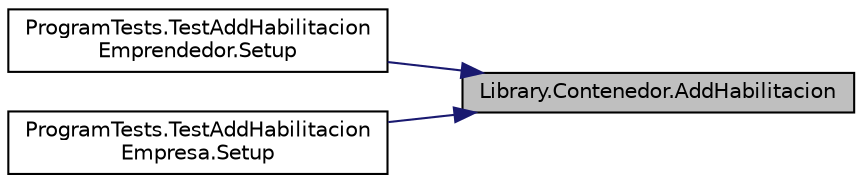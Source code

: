digraph "Library.Contenedor.AddHabilitacion"
{
 // INTERACTIVE_SVG=YES
 // LATEX_PDF_SIZE
  edge [fontname="Helvetica",fontsize="10",labelfontname="Helvetica",labelfontsize="10"];
  node [fontname="Helvetica",fontsize="10",shape=record];
  rankdir="RL";
  Node1 [label="Library.Contenedor.AddHabilitacion",height=0.2,width=0.4,color="black", fillcolor="grey75", style="filled", fontcolor="black",tooltip="Añiade una habilitacion a la lista de habilitaciones."];
  Node1 -> Node2 [dir="back",color="midnightblue",fontsize="10",style="solid",fontname="Helvetica"];
  Node2 [label="ProgramTests.TestAddHabilitacion\lEmprendedor.Setup",height=0.2,width=0.4,color="black", fillcolor="white", style="filled",URL="$classProgramTests_1_1TestAddHabilitacionEmprendedor.html#ace3d51160e2f01bbde5a37a9d93cc723",tooltip="Crea una instancia de rubro, emprendedor, dos empresas, clasificación y dos ofertas para la búsqueda...."];
  Node1 -> Node3 [dir="back",color="midnightblue",fontsize="10",style="solid",fontname="Helvetica"];
  Node3 [label="ProgramTests.TestAddHabilitacion\lEmpresa.Setup",height=0.2,width=0.4,color="black", fillcolor="white", style="filled",URL="$classProgramTests_1_1TestAddHabilitacionEmpresa.html#ad7d204586b4c2dd00f747fb0ef70ece5",tooltip="Crea una instancia de rubro, emprendedor, dos empresas, clasificación y dos ofertas para la búsqueda...."];
}
